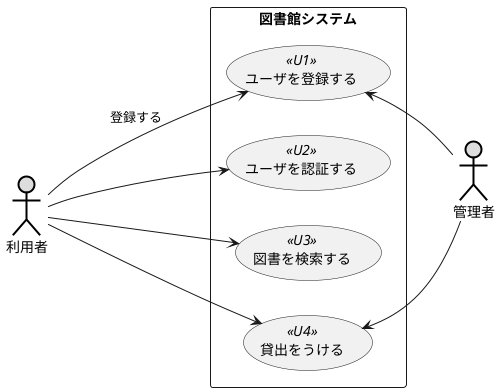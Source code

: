 @startuml 例題3
left to right direction
actor 利用者#DDDDDD;line:black;line.bold;
actor 管理者#DDDDDD;line:black;line.bold;
rectangle 図書館システム {
usecase ユーザを登録する << U1 >>
usecase ユーザを認証する << U2 >>
usecase 図書を検索する << U3 >>
usecase 貸出をうける << U4 >>
}
利用者--> ユーザを登録する :登録する
利用者---> ユーザを認証する
利用者---> 図書を検索する
利用者--> 貸出をうける
ユーザを登録する <-- 管理者
貸出をうける <-- 管理者
@enduml